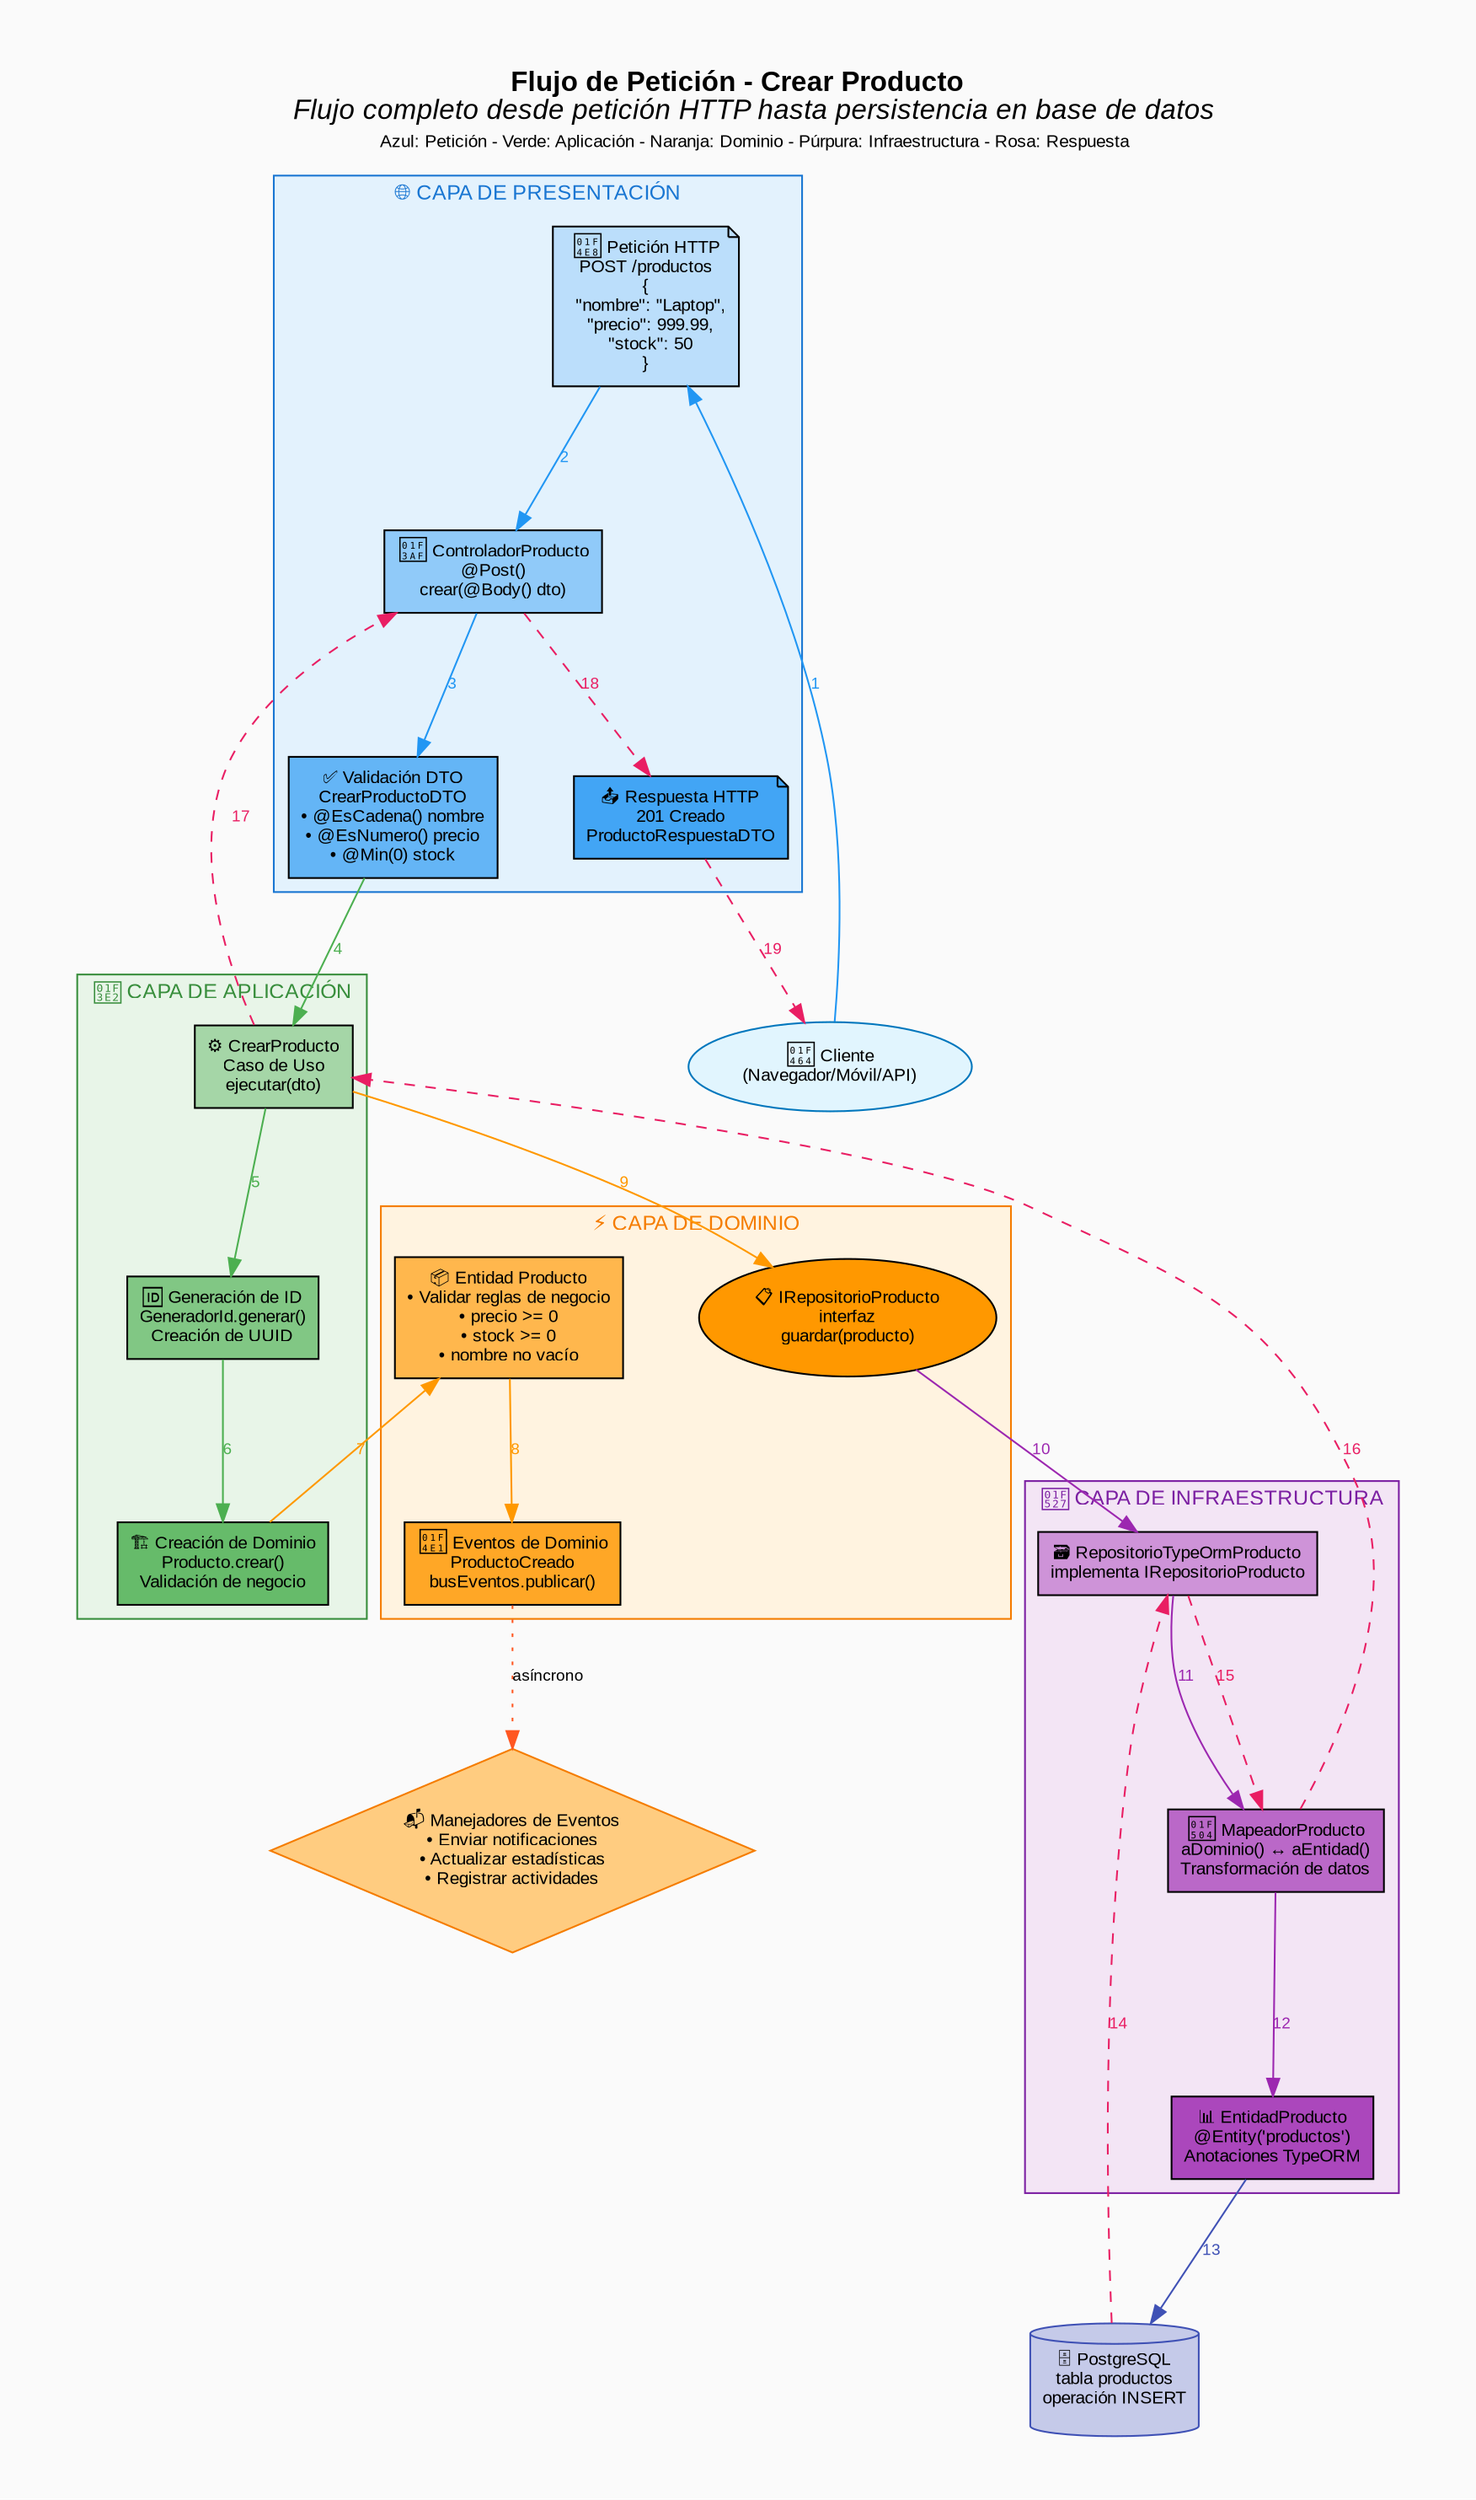 digraph FlujoPeticion {
    rankdir=TB;
    
    graph [
        fontname="Arial, sans-serif"
        fontsize=12
        bgcolor="#fafafa"
        style=filled
        pad=0.5
        nodesep=0.6
        ranksep=1.0
    ];
    
    node [
        fontname="Arial, sans-serif"
        fontsize=10
        style=filled
        shape=box
        margin=0.1
    ];
    
    edge [
        fontname="Arial, sans-serif"
        fontsize=9
        color="#424242"
    ];

    // Cliente
    Cliente [
        label="👤 Cliente\n(Navegador/Móvil/API)"
        fillcolor="#e1f5fe"
        color="#0277bd"
        shape=ellipse
    ];

    // Capa de Presentación
    subgraph cluster_presentation {
        label="🌐 CAPA DE PRESENTACIÓN";
        style=filled;
        fillcolor="#e3f2fd";
        color="#1976d2";
        fontcolor="#1976d2";
        
        Peticion [
            label="📨 Petición HTTP\nPOST /productos\n{\n  \"nombre\": \"Laptop\",\n  \"precio\": 999.99,\n  \"stock\": 50\n}"
            fillcolor="#bbdefb"
            shape=note
        ];
        
        Controlador [
            label="🎯 ControladorProducto\n@Post()\ncrear(@Body() dto)"
            fillcolor="#90caf9"
        ];
        
        Validacion [
            label="✅ Validación DTO\nCrearProductoDTO\n• @EsCadena() nombre\n• @EsNumero() precio\n• @Min(0) stock"
            fillcolor="#64b5f6"
        ];
        
        Respuesta [
            label="📤 Respuesta HTTP\n201 Creado\nProductoRespuestaDTO"
            fillcolor="#42a5f5"
            shape=note
        ];
    }

    // Capa de Aplicación
    subgraph cluster_application {
        label="🏢 CAPA DE APLICACIÓN";
        style=filled;
        fillcolor="#e8f5e8";
        color="#388e3c";
        fontcolor="#388e3c";
        
        CasoDeUso [
            label="⚙️ CrearProducto\nCaso de Uso\nejecutar(dto)"
            fillcolor="#a5d6a7"
        ];
        
        GeneracionId [
            label="🆔 Generación de ID\nGeneradorId.generar()\nCreación de UUID"
            fillcolor="#81c784"
        ];
        
        CreacionDominio [
            label="🏗️ Creación de Dominio\nProducto.crear()\nValidación de negocio"
            fillcolor="#66bb6a"
        ];
    }

    // Capa de Dominio
    subgraph cluster_domain {
        label="⚡ CAPA DE DOMINIO";
        style=filled;
        fillcolor="#fff3e0";
        color="#f57c00";
        fontcolor="#f57c00";
        
        EntidadDominio [
            label="📦 Entidad Producto\n• Validar reglas de negocio\n• precio >= 0\n• stock >= 0\n• nombre no vacío"
            fillcolor="#ffb74d"
        ];
        
        EventosDominio [
            label="📡 Eventos de Dominio\nProductoCreado\nbusEventos.publicar()"
            fillcolor="#ffa726"
        ];
        
        InterfazRepositorio [
            label="📋 IRepositorioProducto\ninterfaz\nguardar(producto)"
            fillcolor="#ff9800"
            shape=ellipse
        ];
    }

    // Capa de Infraestructura
    subgraph cluster_infrastructure {
        label="🔧 CAPA DE INFRAESTRUCTURA";
        style=filled;
        fillcolor="#f3e5f5";
        color="#7b1fa2";
        fontcolor="#7b1fa2";
        
        Repositorio [
            label="🗃️ RepositorioTypeOrmProducto\nimplementa IRepositorioProducto"
            fillcolor="#ce93d8"
        ];
        
        Mapeador [
            label="🔄 MapeadorProducto\naDominio() ↔ aEntidad()\nTransformación de datos"
            fillcolor="#ba68c8"
        ];
        
        EntidadBaseDatos [
            label="📊 EntidadProducto\n@Entity('productos')\nAnotaciones TypeORM"
            fillcolor="#ab47bc"
        ];
    }

    // Base de Datos
    BaseDatos [
        label="🗄️ PostgreSQL\ntabla productos\noperación INSERT"
        fillcolor="#c5cae9"
        color="#3f51b5"
        shape=cylinder
    ];

    // Flujo principal (ida)
    Cliente -> Peticion [label="1" color="#2196f3" fontcolor="#2196f3"];
    Peticion -> Controlador [label="2" color="#2196f3" fontcolor="#2196f3"];
    Controlador -> Validacion [label="3" color="#2196f3" fontcolor="#2196f3"];
    Validacion -> CasoDeUso [label="4" color="#4caf50" fontcolor="#4caf50"];
    CasoDeUso -> GeneracionId [label="5" color="#4caf50" fontcolor="#4caf50"];
    GeneracionId -> CreacionDominio [label="6" color="#4caf50" fontcolor="#4caf50"];
    CreacionDominio -> EntidadDominio [label="7" color="#ff9800" fontcolor="#ff9800"];
    EntidadDominio -> EventosDominio [label="8" color="#ff9800" fontcolor="#ff9800"];
    CasoDeUso -> InterfazRepositorio [label="9" color="#ff9800" fontcolor="#ff9800"];
    InterfazRepositorio -> Repositorio [label="10" color="#9c27b0" fontcolor="#9c27b0"];
    Repositorio -> Mapeador [label="11" color="#9c27b0" fontcolor="#9c27b0"];
    Mapeador -> EntidadBaseDatos [label="12" color="#9c27b0" fontcolor="#9c27b0"];
    EntidadBaseDatos -> BaseDatos [label="13" color="#3f51b5" fontcolor="#3f51b5"];

    // Flujo de retorno (vuelta)
    BaseDatos -> Repositorio [label="14" color="#e91e63" fontcolor="#e91e63" style=dashed];
    Repositorio -> Mapeador [label="15" color="#e91e63" fontcolor="#e91e63" style=dashed];
    Mapeador -> CasoDeUso [label="16" color="#e91e63" fontcolor="#e91e63" style=dashed];
    CasoDeUso -> Controlador [label="17" color="#e91e63" fontcolor="#e91e63" style=dashed];
    Controlador -> Respuesta [label="18" color="#e91e63" fontcolor="#e91e63" style=dashed];
    Respuesta -> Cliente [label="19" color="#e91e63" fontcolor="#e91e63" style=dashed];

    // Eventos asíncronos
    EventosDominio -> ManejadorEventos [label="asíncrono" color="#ff5722" style=dotted];
    
    ManejadorEventos [
        label="📬 Manejadores de Eventos\n• Enviar notificaciones\n• Actualizar estadísticas\n• Registrar actividades"
        fillcolor="#ffcc80"
        color="#f57c00"
        shape=diamond
    ];

    // Título
    labelloc="t";
    label=<<B>Flujo de Petición - Crear Producto</B><BR/>
    <I>Flujo completo desde petición HTTP hasta persistencia en base de datos</I><BR/>
    <FONT POINT-SIZE="10">Azul: Petición - Verde: Aplicación - Naranja: Dominio - Púrpura: Infraestructura - Rosa: Respuesta</FONT>>;
    fontsize=16;
}
